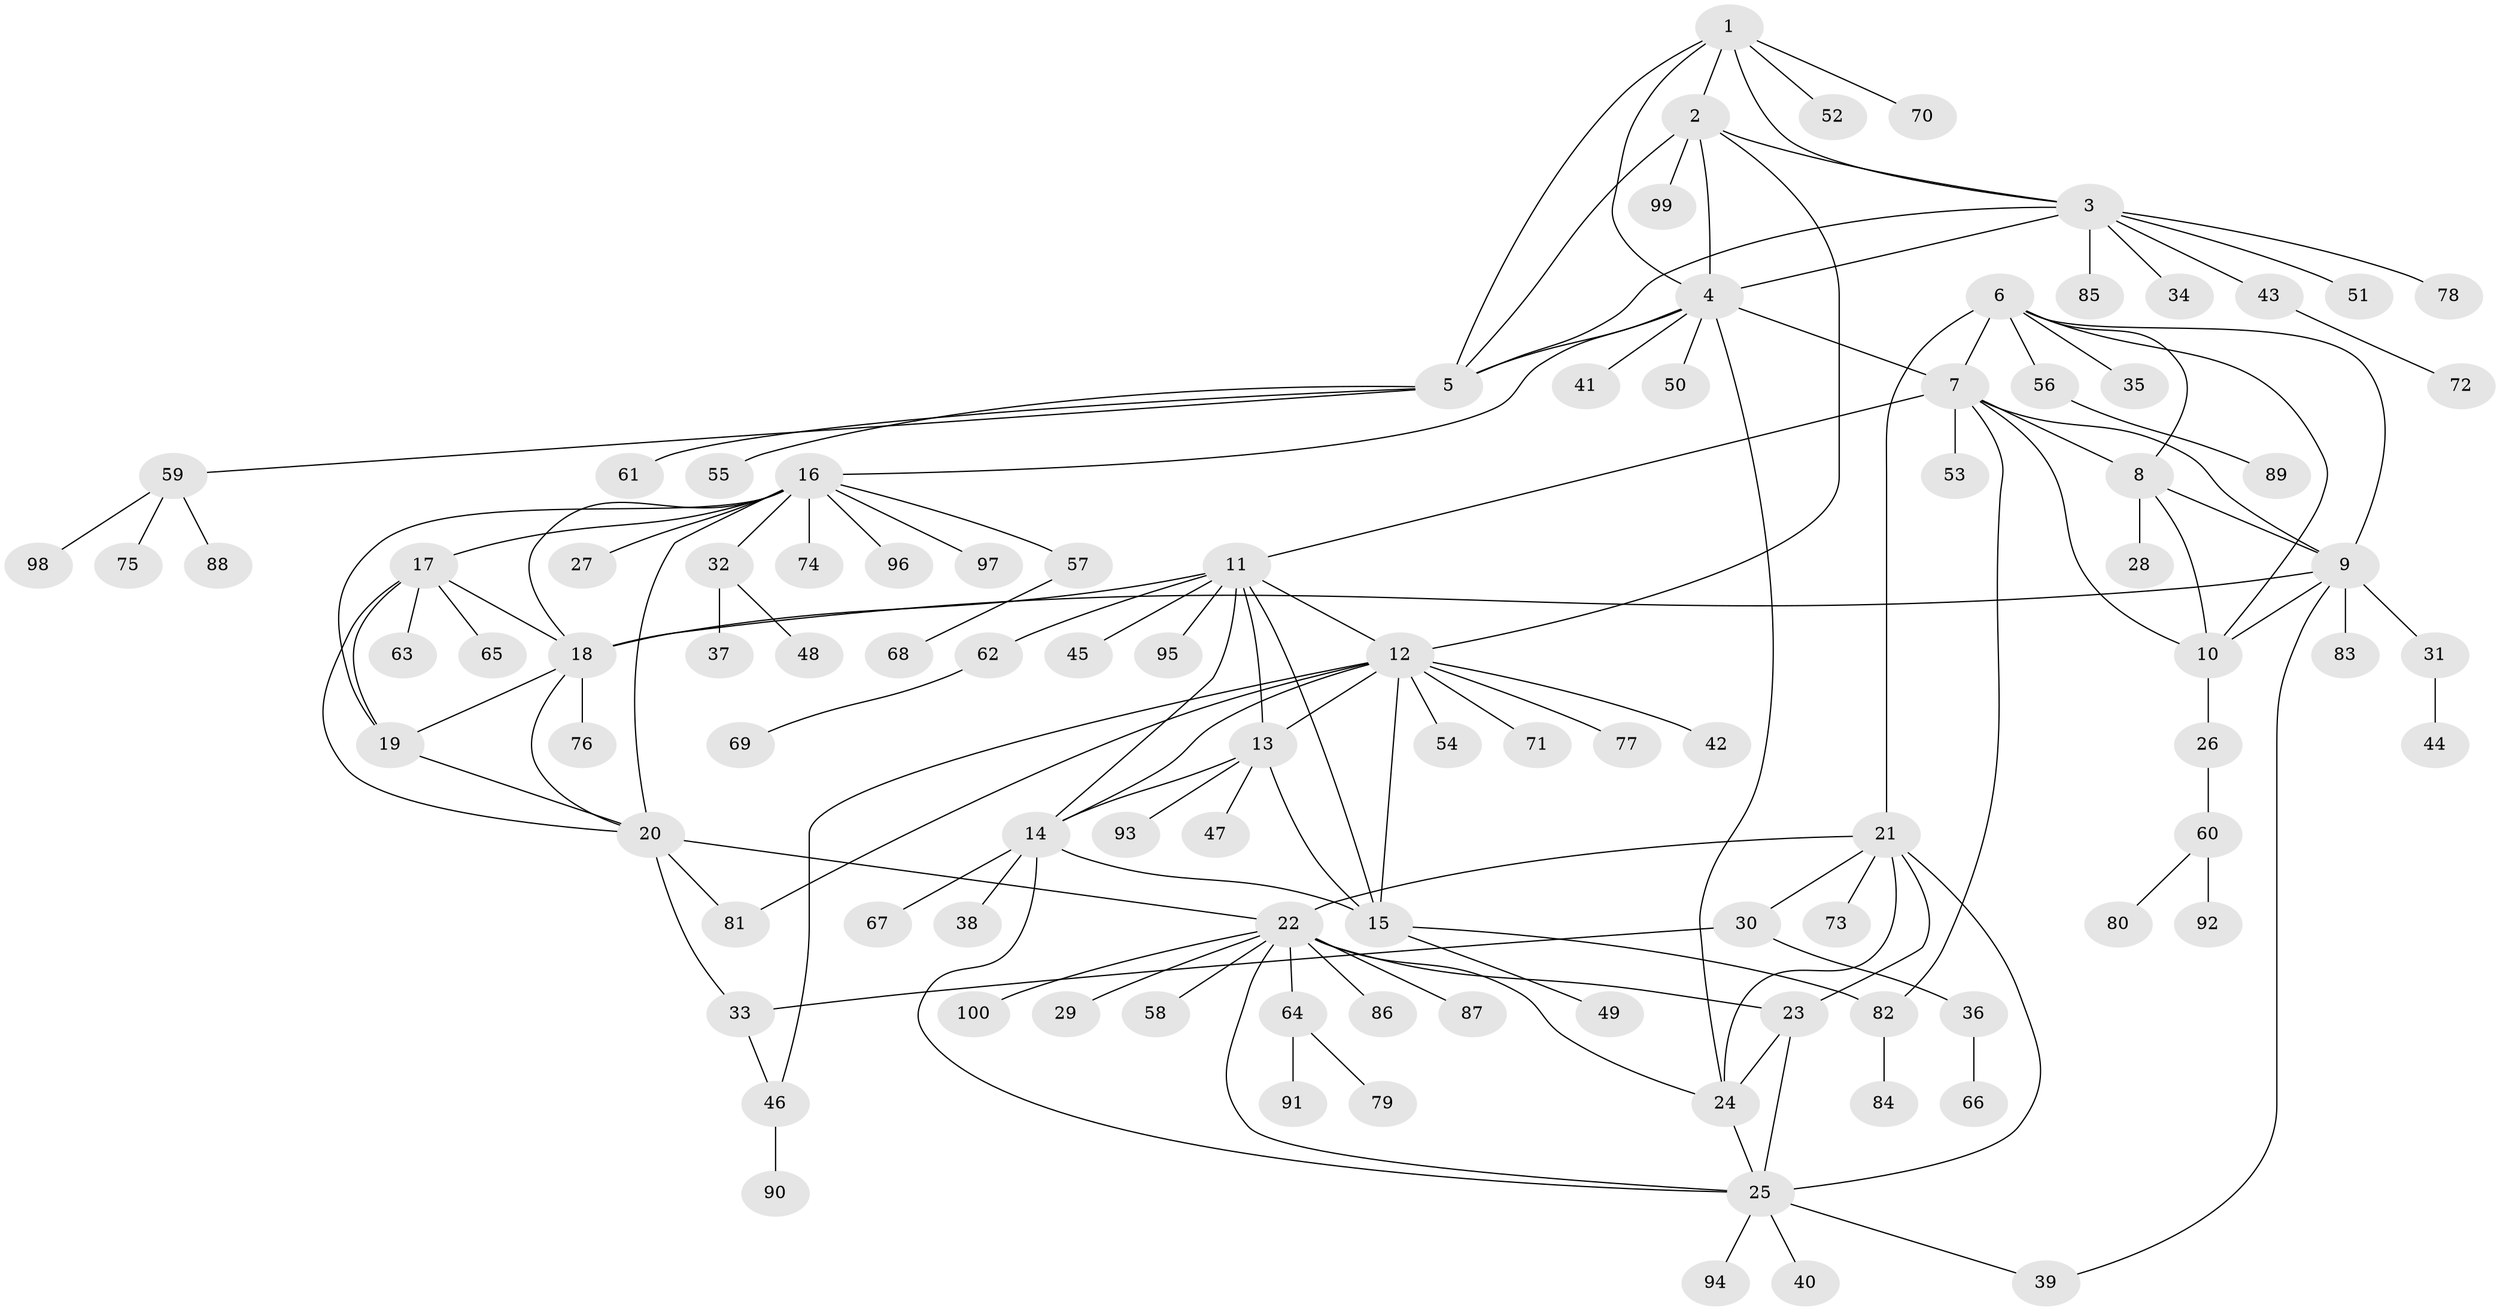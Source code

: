 // coarse degree distribution, {5: 0.1, 8: 0.04285714285714286, 6: 0.07142857142857142, 7: 0.02857142857142857, 4: 0.02857142857142857, 10: 0.014285714285714285, 9: 0.02857142857142857, 3: 0.07142857142857142, 2: 0.15714285714285714, 1: 0.45714285714285713}
// Generated by graph-tools (version 1.1) at 2025/52/03/04/25 22:52:18]
// undirected, 100 vertices, 140 edges
graph export_dot {
  node [color=gray90,style=filled];
  1;
  2;
  3;
  4;
  5;
  6;
  7;
  8;
  9;
  10;
  11;
  12;
  13;
  14;
  15;
  16;
  17;
  18;
  19;
  20;
  21;
  22;
  23;
  24;
  25;
  26;
  27;
  28;
  29;
  30;
  31;
  32;
  33;
  34;
  35;
  36;
  37;
  38;
  39;
  40;
  41;
  42;
  43;
  44;
  45;
  46;
  47;
  48;
  49;
  50;
  51;
  52;
  53;
  54;
  55;
  56;
  57;
  58;
  59;
  60;
  61;
  62;
  63;
  64;
  65;
  66;
  67;
  68;
  69;
  70;
  71;
  72;
  73;
  74;
  75;
  76;
  77;
  78;
  79;
  80;
  81;
  82;
  83;
  84;
  85;
  86;
  87;
  88;
  89;
  90;
  91;
  92;
  93;
  94;
  95;
  96;
  97;
  98;
  99;
  100;
  1 -- 2;
  1 -- 3;
  1 -- 4;
  1 -- 5;
  1 -- 52;
  1 -- 70;
  2 -- 3;
  2 -- 4;
  2 -- 5;
  2 -- 12;
  2 -- 99;
  3 -- 4;
  3 -- 5;
  3 -- 34;
  3 -- 43;
  3 -- 51;
  3 -- 78;
  3 -- 85;
  4 -- 5;
  4 -- 7;
  4 -- 16;
  4 -- 24;
  4 -- 41;
  4 -- 50;
  5 -- 55;
  5 -- 59;
  5 -- 61;
  6 -- 7;
  6 -- 8;
  6 -- 9;
  6 -- 10;
  6 -- 21;
  6 -- 35;
  6 -- 56;
  7 -- 8;
  7 -- 9;
  7 -- 10;
  7 -- 11;
  7 -- 53;
  7 -- 82;
  8 -- 9;
  8 -- 10;
  8 -- 28;
  9 -- 10;
  9 -- 18;
  9 -- 31;
  9 -- 39;
  9 -- 83;
  10 -- 26;
  11 -- 12;
  11 -- 13;
  11 -- 14;
  11 -- 15;
  11 -- 18;
  11 -- 45;
  11 -- 62;
  11 -- 95;
  12 -- 13;
  12 -- 14;
  12 -- 15;
  12 -- 42;
  12 -- 46;
  12 -- 54;
  12 -- 71;
  12 -- 77;
  12 -- 81;
  13 -- 14;
  13 -- 15;
  13 -- 47;
  13 -- 93;
  14 -- 15;
  14 -- 25;
  14 -- 38;
  14 -- 67;
  15 -- 49;
  15 -- 82;
  16 -- 17;
  16 -- 18;
  16 -- 19;
  16 -- 20;
  16 -- 27;
  16 -- 32;
  16 -- 57;
  16 -- 74;
  16 -- 96;
  16 -- 97;
  17 -- 18;
  17 -- 19;
  17 -- 20;
  17 -- 63;
  17 -- 65;
  18 -- 19;
  18 -- 20;
  18 -- 76;
  19 -- 20;
  20 -- 22;
  20 -- 33;
  20 -- 81;
  21 -- 22;
  21 -- 23;
  21 -- 24;
  21 -- 25;
  21 -- 30;
  21 -- 73;
  22 -- 23;
  22 -- 24;
  22 -- 25;
  22 -- 29;
  22 -- 58;
  22 -- 64;
  22 -- 86;
  22 -- 87;
  22 -- 100;
  23 -- 24;
  23 -- 25;
  24 -- 25;
  25 -- 39;
  25 -- 40;
  25 -- 94;
  26 -- 60;
  30 -- 33;
  30 -- 36;
  31 -- 44;
  32 -- 37;
  32 -- 48;
  33 -- 46;
  36 -- 66;
  43 -- 72;
  46 -- 90;
  56 -- 89;
  57 -- 68;
  59 -- 75;
  59 -- 88;
  59 -- 98;
  60 -- 80;
  60 -- 92;
  62 -- 69;
  64 -- 79;
  64 -- 91;
  82 -- 84;
}
